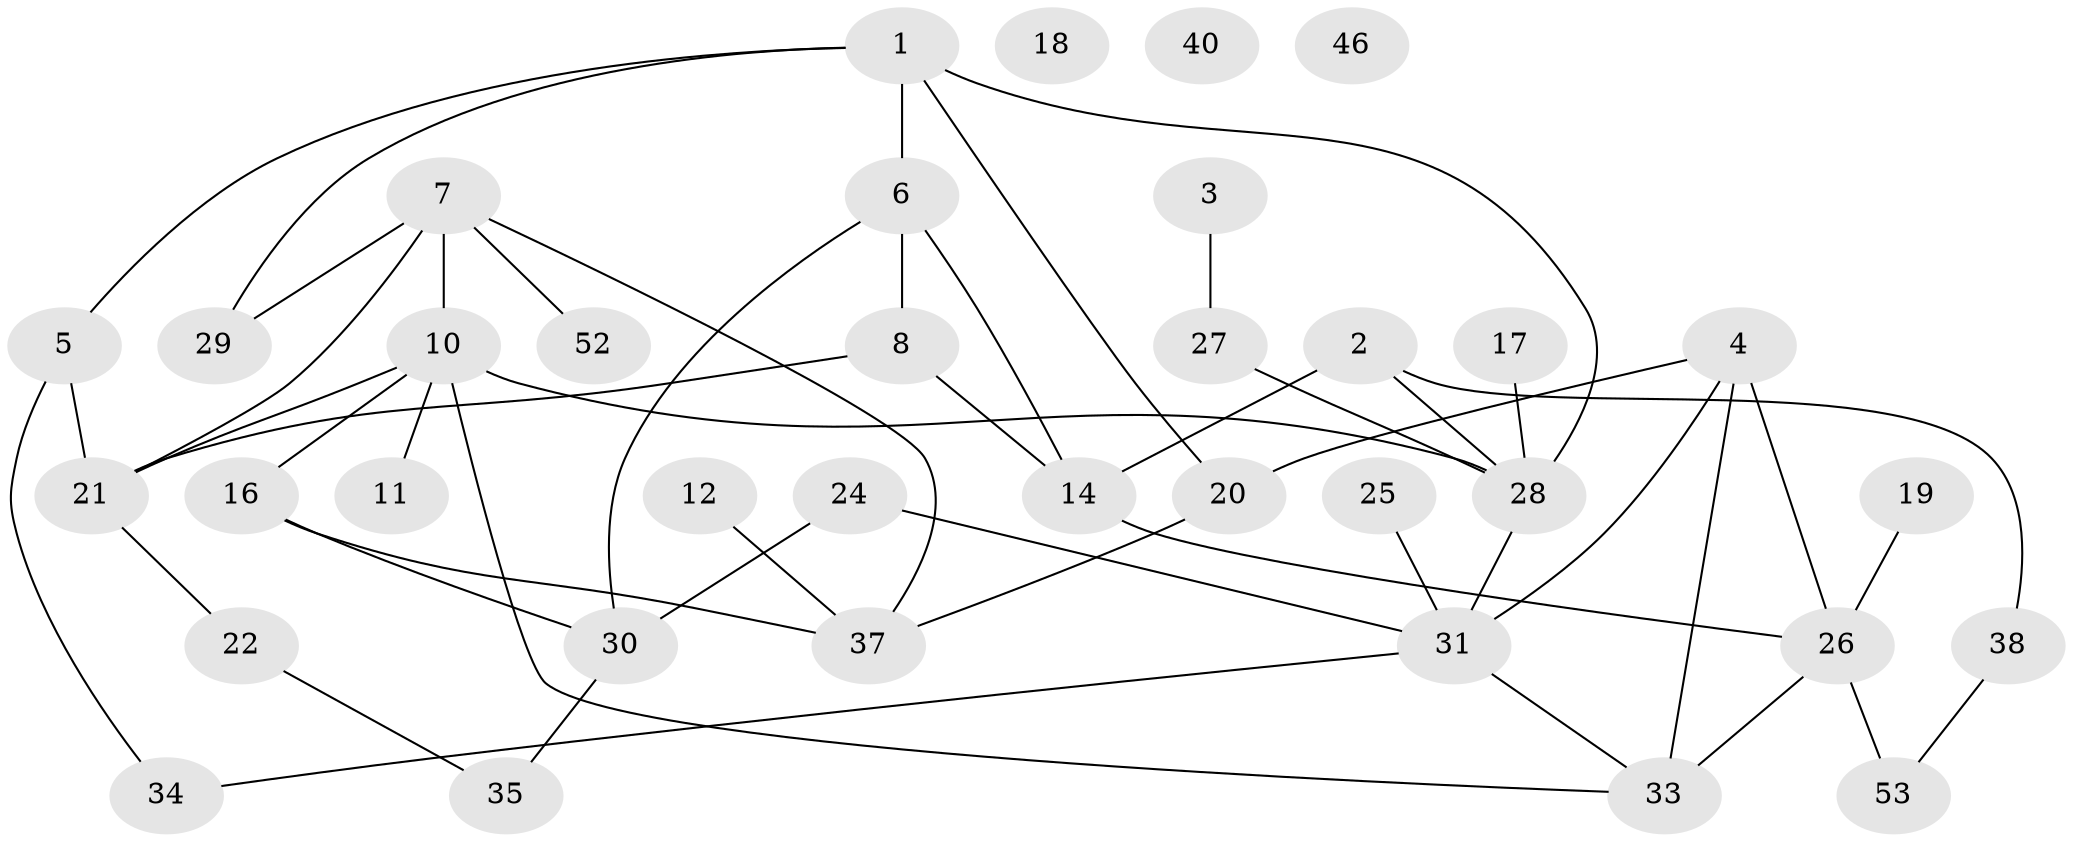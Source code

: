 // Generated by graph-tools (version 1.1) at 2025/23/03/03/25 07:23:26]
// undirected, 36 vertices, 50 edges
graph export_dot {
graph [start="1"]
  node [color=gray90,style=filled];
  1 [super="+51"];
  2 [super="+15"];
  3;
  4 [super="+42"];
  5 [super="+56"];
  6 [super="+9"];
  7 [super="+48"];
  8;
  10 [super="+41"];
  11 [super="+13"];
  12 [super="+49"];
  14 [super="+54"];
  16 [super="+23"];
  17;
  18;
  19;
  20;
  21 [super="+47"];
  22;
  24;
  25;
  26 [super="+36"];
  27 [super="+50"];
  28 [super="+32"];
  29;
  30 [super="+44"];
  31 [super="+39"];
  33;
  34;
  35 [super="+43"];
  37 [super="+45"];
  38;
  40;
  46;
  52;
  53 [super="+55"];
  1 -- 6;
  1 -- 20;
  1 -- 29;
  1 -- 28;
  1 -- 5;
  2 -- 28;
  2 -- 38;
  2 -- 14;
  3 -- 27;
  4 -- 26;
  4 -- 31;
  4 -- 33;
  4 -- 20;
  5 -- 21;
  5 -- 34;
  6 -- 14;
  6 -- 30;
  6 -- 8;
  7 -- 29;
  7 -- 52;
  7 -- 21;
  7 -- 10;
  7 -- 37;
  8 -- 14;
  8 -- 21;
  10 -- 11;
  10 -- 21;
  10 -- 33;
  10 -- 16;
  10 -- 28;
  12 -- 37;
  14 -- 26;
  16 -- 30;
  16 -- 37;
  17 -- 28;
  19 -- 26;
  20 -- 37;
  21 -- 22;
  22 -- 35;
  24 -- 30;
  24 -- 31;
  25 -- 31;
  26 -- 33;
  26 -- 53;
  27 -- 28;
  28 -- 31;
  30 -- 35;
  31 -- 33;
  31 -- 34;
  38 -- 53;
}
